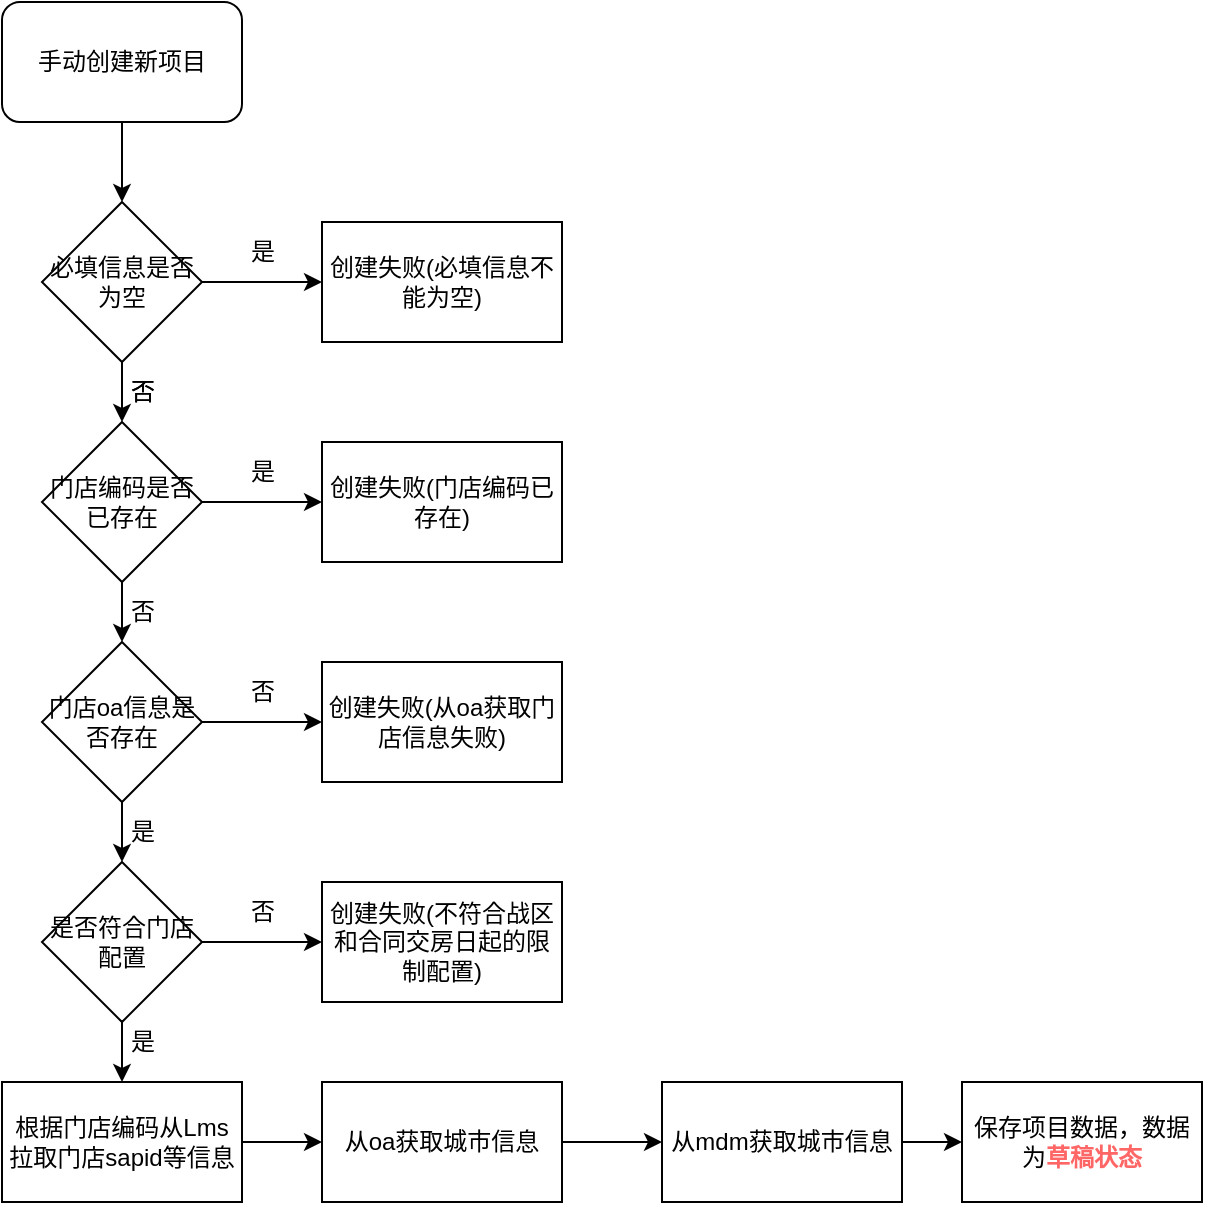 <mxfile version="24.7.10">
  <diagram id="C5RBs43oDa-KdzZeNtuy" name="Page-1">
    <mxGraphModel dx="1050" dy="522" grid="1" gridSize="10" guides="1" tooltips="1" connect="1" arrows="1" fold="1" page="1" pageScale="1" pageWidth="827" pageHeight="1169" math="0" shadow="0">
      <root>
        <mxCell id="WIyWlLk6GJQsqaUBKTNV-0" />
        <mxCell id="WIyWlLk6GJQsqaUBKTNV-1" parent="WIyWlLk6GJQsqaUBKTNV-0" />
        <mxCell id="A2qKhJBuVIdJQEwCIMYB-5" style="edgeStyle=orthogonalEdgeStyle;rounded=0;orthogonalLoop=1;jettySize=auto;html=1;exitX=0.5;exitY=1;exitDx=0;exitDy=0;entryX=0.5;entryY=0;entryDx=0;entryDy=0;" edge="1" parent="WIyWlLk6GJQsqaUBKTNV-1" source="A2qKhJBuVIdJQEwCIMYB-0" target="A2qKhJBuVIdJQEwCIMYB-1">
          <mxGeometry relative="1" as="geometry" />
        </mxCell>
        <mxCell id="A2qKhJBuVIdJQEwCIMYB-0" value="手动创建新项目" style="rounded=1;whiteSpace=wrap;html=1;" vertex="1" parent="WIyWlLk6GJQsqaUBKTNV-1">
          <mxGeometry x="190" y="80" width="120" height="60" as="geometry" />
        </mxCell>
        <mxCell id="A2qKhJBuVIdJQEwCIMYB-6" value="" style="edgeStyle=orthogonalEdgeStyle;rounded=0;orthogonalLoop=1;jettySize=auto;html=1;" edge="1" parent="WIyWlLk6GJQsqaUBKTNV-1" source="A2qKhJBuVIdJQEwCIMYB-1" target="A2qKhJBuVIdJQEwCIMYB-2">
          <mxGeometry relative="1" as="geometry" />
        </mxCell>
        <mxCell id="A2qKhJBuVIdJQEwCIMYB-10" value="" style="edgeStyle=orthogonalEdgeStyle;rounded=0;orthogonalLoop=1;jettySize=auto;html=1;" edge="1" parent="WIyWlLk6GJQsqaUBKTNV-1" source="A2qKhJBuVIdJQEwCIMYB-1" target="A2qKhJBuVIdJQEwCIMYB-9">
          <mxGeometry relative="1" as="geometry" />
        </mxCell>
        <mxCell id="A2qKhJBuVIdJQEwCIMYB-1" value="必填信息是否为空" style="rhombus;whiteSpace=wrap;html=1;" vertex="1" parent="WIyWlLk6GJQsqaUBKTNV-1">
          <mxGeometry x="210" y="180" width="80" height="80" as="geometry" />
        </mxCell>
        <mxCell id="A2qKhJBuVIdJQEwCIMYB-7" value="" style="edgeStyle=orthogonalEdgeStyle;rounded=0;orthogonalLoop=1;jettySize=auto;html=1;" edge="1" parent="WIyWlLk6GJQsqaUBKTNV-1" source="A2qKhJBuVIdJQEwCIMYB-2" target="A2qKhJBuVIdJQEwCIMYB-3">
          <mxGeometry relative="1" as="geometry" />
        </mxCell>
        <mxCell id="A2qKhJBuVIdJQEwCIMYB-14" value="" style="edgeStyle=orthogonalEdgeStyle;rounded=0;orthogonalLoop=1;jettySize=auto;html=1;" edge="1" parent="WIyWlLk6GJQsqaUBKTNV-1" source="A2qKhJBuVIdJQEwCIMYB-2" target="A2qKhJBuVIdJQEwCIMYB-11">
          <mxGeometry relative="1" as="geometry" />
        </mxCell>
        <mxCell id="A2qKhJBuVIdJQEwCIMYB-2" value="门店编码是否已存在" style="rhombus;whiteSpace=wrap;html=1;" vertex="1" parent="WIyWlLk6GJQsqaUBKTNV-1">
          <mxGeometry x="210" y="290" width="80" height="80" as="geometry" />
        </mxCell>
        <mxCell id="A2qKhJBuVIdJQEwCIMYB-8" value="" style="edgeStyle=orthogonalEdgeStyle;rounded=0;orthogonalLoop=1;jettySize=auto;html=1;" edge="1" parent="WIyWlLk6GJQsqaUBKTNV-1" source="A2qKhJBuVIdJQEwCIMYB-3" target="A2qKhJBuVIdJQEwCIMYB-4">
          <mxGeometry relative="1" as="geometry" />
        </mxCell>
        <mxCell id="A2qKhJBuVIdJQEwCIMYB-18" style="edgeStyle=orthogonalEdgeStyle;rounded=0;orthogonalLoop=1;jettySize=auto;html=1;exitX=1;exitY=0.5;exitDx=0;exitDy=0;" edge="1" parent="WIyWlLk6GJQsqaUBKTNV-1" source="A2qKhJBuVIdJQEwCIMYB-3" target="A2qKhJBuVIdJQEwCIMYB-12">
          <mxGeometry relative="1" as="geometry" />
        </mxCell>
        <mxCell id="A2qKhJBuVIdJQEwCIMYB-3" value="门店oa信息是否存在" style="rhombus;whiteSpace=wrap;html=1;" vertex="1" parent="WIyWlLk6GJQsqaUBKTNV-1">
          <mxGeometry x="210" y="400" width="80" height="80" as="geometry" />
        </mxCell>
        <mxCell id="A2qKhJBuVIdJQEwCIMYB-21" value="" style="edgeStyle=orthogonalEdgeStyle;rounded=0;orthogonalLoop=1;jettySize=auto;html=1;" edge="1" parent="WIyWlLk6GJQsqaUBKTNV-1" source="A2qKhJBuVIdJQEwCIMYB-4" target="A2qKhJBuVIdJQEwCIMYB-13">
          <mxGeometry relative="1" as="geometry" />
        </mxCell>
        <mxCell id="A2qKhJBuVIdJQEwCIMYB-31" style="edgeStyle=orthogonalEdgeStyle;rounded=0;orthogonalLoop=1;jettySize=auto;html=1;exitX=0.5;exitY=1;exitDx=0;exitDy=0;" edge="1" parent="WIyWlLk6GJQsqaUBKTNV-1" source="A2qKhJBuVIdJQEwCIMYB-4" target="A2qKhJBuVIdJQEwCIMYB-27">
          <mxGeometry relative="1" as="geometry" />
        </mxCell>
        <mxCell id="A2qKhJBuVIdJQEwCIMYB-4" value="是否符合门店配置" style="rhombus;whiteSpace=wrap;html=1;" vertex="1" parent="WIyWlLk6GJQsqaUBKTNV-1">
          <mxGeometry x="210" y="510" width="80" height="80" as="geometry" />
        </mxCell>
        <mxCell id="A2qKhJBuVIdJQEwCIMYB-9" value="创建失败(必填信息不能为空)" style="whiteSpace=wrap;html=1;" vertex="1" parent="WIyWlLk6GJQsqaUBKTNV-1">
          <mxGeometry x="350" y="190" width="120" height="60" as="geometry" />
        </mxCell>
        <mxCell id="A2qKhJBuVIdJQEwCIMYB-11" value="创建失败(门店编码已存在)" style="whiteSpace=wrap;html=1;" vertex="1" parent="WIyWlLk6GJQsqaUBKTNV-1">
          <mxGeometry x="350" y="300" width="120" height="60" as="geometry" />
        </mxCell>
        <mxCell id="A2qKhJBuVIdJQEwCIMYB-12" value="创建失败(从oa获取门店信息失败)" style="whiteSpace=wrap;html=1;" vertex="1" parent="WIyWlLk6GJQsqaUBKTNV-1">
          <mxGeometry x="350" y="410" width="120" height="60" as="geometry" />
        </mxCell>
        <mxCell id="A2qKhJBuVIdJQEwCIMYB-13" value="创建失败(不符合战区和合同交房日起的限制配置)" style="whiteSpace=wrap;html=1;" vertex="1" parent="WIyWlLk6GJQsqaUBKTNV-1">
          <mxGeometry x="350" y="520" width="120" height="60" as="geometry" />
        </mxCell>
        <mxCell id="A2qKhJBuVIdJQEwCIMYB-15" value="是" style="text;html=1;align=center;verticalAlign=middle;resizable=0;points=[];autosize=1;strokeColor=none;fillColor=none;" vertex="1" parent="WIyWlLk6GJQsqaUBKTNV-1">
          <mxGeometry x="300" y="190" width="40" height="30" as="geometry" />
        </mxCell>
        <mxCell id="A2qKhJBuVIdJQEwCIMYB-16" value="否" style="text;html=1;align=center;verticalAlign=middle;resizable=0;points=[];autosize=1;strokeColor=none;fillColor=none;" vertex="1" parent="WIyWlLk6GJQsqaUBKTNV-1">
          <mxGeometry x="240" y="260" width="40" height="30" as="geometry" />
        </mxCell>
        <mxCell id="A2qKhJBuVIdJQEwCIMYB-17" value="是" style="text;html=1;align=center;verticalAlign=middle;resizable=0;points=[];autosize=1;strokeColor=none;fillColor=none;" vertex="1" parent="WIyWlLk6GJQsqaUBKTNV-1">
          <mxGeometry x="300" y="300" width="40" height="30" as="geometry" />
        </mxCell>
        <mxCell id="A2qKhJBuVIdJQEwCIMYB-20" value="否" style="text;html=1;align=center;verticalAlign=middle;resizable=0;points=[];autosize=1;strokeColor=none;fillColor=none;" vertex="1" parent="WIyWlLk6GJQsqaUBKTNV-1">
          <mxGeometry x="300" y="410" width="40" height="30" as="geometry" />
        </mxCell>
        <mxCell id="A2qKhJBuVIdJQEwCIMYB-23" value="否" style="text;html=1;align=center;verticalAlign=middle;resizable=0;points=[];autosize=1;strokeColor=none;fillColor=none;" vertex="1" parent="WIyWlLk6GJQsqaUBKTNV-1">
          <mxGeometry x="300" y="520" width="40" height="30" as="geometry" />
        </mxCell>
        <mxCell id="A2qKhJBuVIdJQEwCIMYB-24" value="否" style="text;html=1;align=center;verticalAlign=middle;resizable=0;points=[];autosize=1;strokeColor=none;fillColor=none;" vertex="1" parent="WIyWlLk6GJQsqaUBKTNV-1">
          <mxGeometry x="240" y="370" width="40" height="30" as="geometry" />
        </mxCell>
        <mxCell id="A2qKhJBuVIdJQEwCIMYB-25" value="否" style="text;html=1;align=center;verticalAlign=middle;resizable=0;points=[];autosize=1;strokeColor=none;fillColor=none;" vertex="1" parent="WIyWlLk6GJQsqaUBKTNV-1">
          <mxGeometry x="240" y="260" width="40" height="30" as="geometry" />
        </mxCell>
        <mxCell id="A2qKhJBuVIdJQEwCIMYB-26" value="是" style="text;html=1;align=center;verticalAlign=middle;resizable=0;points=[];autosize=1;strokeColor=none;fillColor=none;" vertex="1" parent="WIyWlLk6GJQsqaUBKTNV-1">
          <mxGeometry x="240" y="480" width="40" height="30" as="geometry" />
        </mxCell>
        <mxCell id="A2qKhJBuVIdJQEwCIMYB-32" style="edgeStyle=orthogonalEdgeStyle;rounded=0;orthogonalLoop=1;jettySize=auto;html=1;exitX=1;exitY=0.5;exitDx=0;exitDy=0;entryX=0;entryY=0.5;entryDx=0;entryDy=0;" edge="1" parent="WIyWlLk6GJQsqaUBKTNV-1" source="A2qKhJBuVIdJQEwCIMYB-27" target="A2qKhJBuVIdJQEwCIMYB-28">
          <mxGeometry relative="1" as="geometry" />
        </mxCell>
        <mxCell id="A2qKhJBuVIdJQEwCIMYB-27" value="根据门店编码从Lms拉取门店sapid等信息" style="whiteSpace=wrap;html=1;" vertex="1" parent="WIyWlLk6GJQsqaUBKTNV-1">
          <mxGeometry x="190" y="620" width="120" height="60" as="geometry" />
        </mxCell>
        <mxCell id="A2qKhJBuVIdJQEwCIMYB-33" style="edgeStyle=orthogonalEdgeStyle;rounded=0;orthogonalLoop=1;jettySize=auto;html=1;exitX=1;exitY=0.5;exitDx=0;exitDy=0;entryX=0;entryY=0.5;entryDx=0;entryDy=0;" edge="1" parent="WIyWlLk6GJQsqaUBKTNV-1" source="A2qKhJBuVIdJQEwCIMYB-28" target="A2qKhJBuVIdJQEwCIMYB-29">
          <mxGeometry relative="1" as="geometry" />
        </mxCell>
        <mxCell id="A2qKhJBuVIdJQEwCIMYB-28" value="从oa获取城市信息" style="whiteSpace=wrap;html=1;" vertex="1" parent="WIyWlLk6GJQsqaUBKTNV-1">
          <mxGeometry x="350" y="620" width="120" height="60" as="geometry" />
        </mxCell>
        <mxCell id="A2qKhJBuVIdJQEwCIMYB-34" style="edgeStyle=orthogonalEdgeStyle;rounded=0;orthogonalLoop=1;jettySize=auto;html=1;exitX=1;exitY=0.5;exitDx=0;exitDy=0;" edge="1" parent="WIyWlLk6GJQsqaUBKTNV-1" source="A2qKhJBuVIdJQEwCIMYB-29" target="A2qKhJBuVIdJQEwCIMYB-30">
          <mxGeometry relative="1" as="geometry" />
        </mxCell>
        <mxCell id="A2qKhJBuVIdJQEwCIMYB-29" value="从mdm获取城市信息" style="whiteSpace=wrap;html=1;" vertex="1" parent="WIyWlLk6GJQsqaUBKTNV-1">
          <mxGeometry x="520" y="620" width="120" height="60" as="geometry" />
        </mxCell>
        <mxCell id="A2qKhJBuVIdJQEwCIMYB-30" value="保存项目数据，数据为&lt;b&gt;&lt;font color=&quot;#ff6666&quot;&gt;草稿状态&lt;/font&gt;&lt;/b&gt;" style="whiteSpace=wrap;html=1;" vertex="1" parent="WIyWlLk6GJQsqaUBKTNV-1">
          <mxGeometry x="670" y="620" width="120" height="60" as="geometry" />
        </mxCell>
        <mxCell id="A2qKhJBuVIdJQEwCIMYB-35" value="是" style="text;html=1;align=center;verticalAlign=middle;resizable=0;points=[];autosize=1;strokeColor=none;fillColor=none;" vertex="1" parent="WIyWlLk6GJQsqaUBKTNV-1">
          <mxGeometry x="240" y="585" width="40" height="30" as="geometry" />
        </mxCell>
      </root>
    </mxGraphModel>
  </diagram>
</mxfile>
